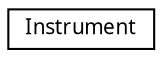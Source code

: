 digraph "Grafische Darstellung der Klassenhierarchie"
{
  edge [fontname="Sans",fontsize="10",labelfontname="Sans",labelfontsize="10"];
  node [fontname="Sans",fontsize="10",shape=record];
  rankdir="LR";
  Node0 [label="Instrument",height=0.2,width=0.4,color="black", fillcolor="white", style="filled",URL="$d5/dc6/classInstrument.html"];
}
